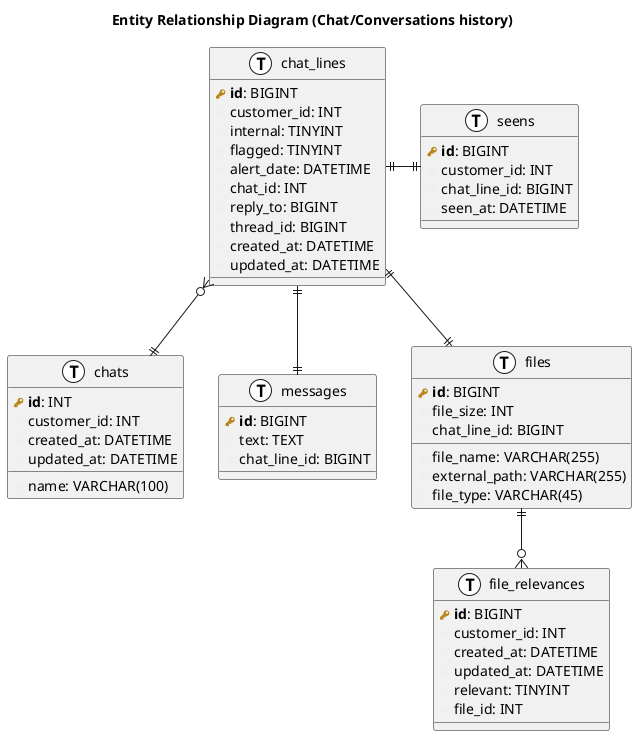 @startuml entity-relationship-diagram-chat-conversations-history

title Entity Relationship Diagram (Chat/Conversations history)

skinparam class {
    BackgroundColor<< (T, white) >> White
    BackgroundColor<< (T, #efefef) >> #efefef
}

!define primary_key(x) <b><color:#b8861b><&key></color> x</b>
!define foreign_key(x) <color:#aaaaaa><&key></color> x
!define column(x) <color:#efefef><&media-record></color> x
!define table(x) entity x << (T, white) >>

table( chats ) {
    primary_key( id ): INT
    column( name ): VARCHAR(100)
    column( customer_id ): INT
    column( created_at ): DATETIME
    column( updated_at ): DATETIME
}

table( messages ) {
    primary_key( id ): BIGINT
    column( text ): TEXT
    column( chat_line_id ): BIGINT
}

table( chat_lines ) {
    primary_key( id ): BIGINT
    column( customer_id ): INT
    column( internal ): TINYINT
    column( flagged ): TINYINT
    column( alert_date ): DATETIME
    column( chat_id ): INT
    column( reply_to ): BIGINT
    column( thread_id ): BIGINT
    column( created_at ): DATETIME
    column( updated_at ): DATETIME
}

table( files ) {
    primary_key( id ): BIGINT
    column( file_name ): VARCHAR(255)
    column( external_path ): VARCHAR(255)
    column( file_type ): VARCHAR(45)
    column( file_size ): INT
    column( chat_line_id ): BIGINT
}

table( seens ) {
    primary_key( id ): BIGINT
    column( customer_id ): INT
    column( chat_line_id ): BIGINT
    column( seen_at ): DATETIME
}

table( file_relevances ) {
    primary_key( id ): BIGINT
    column( customer_id ): INT
    column( created_at ): DATETIME
    column( updated_at ): DATETIME
    column( relevant ): TINYINT
    column( file_id ): INT
}


chat_lines }o--|| chats
chat_lines ||--|| messages
chat_lines ||--|| files
chat_lines ||-|| seens
files ||--o{ file_relevances


@enduml
